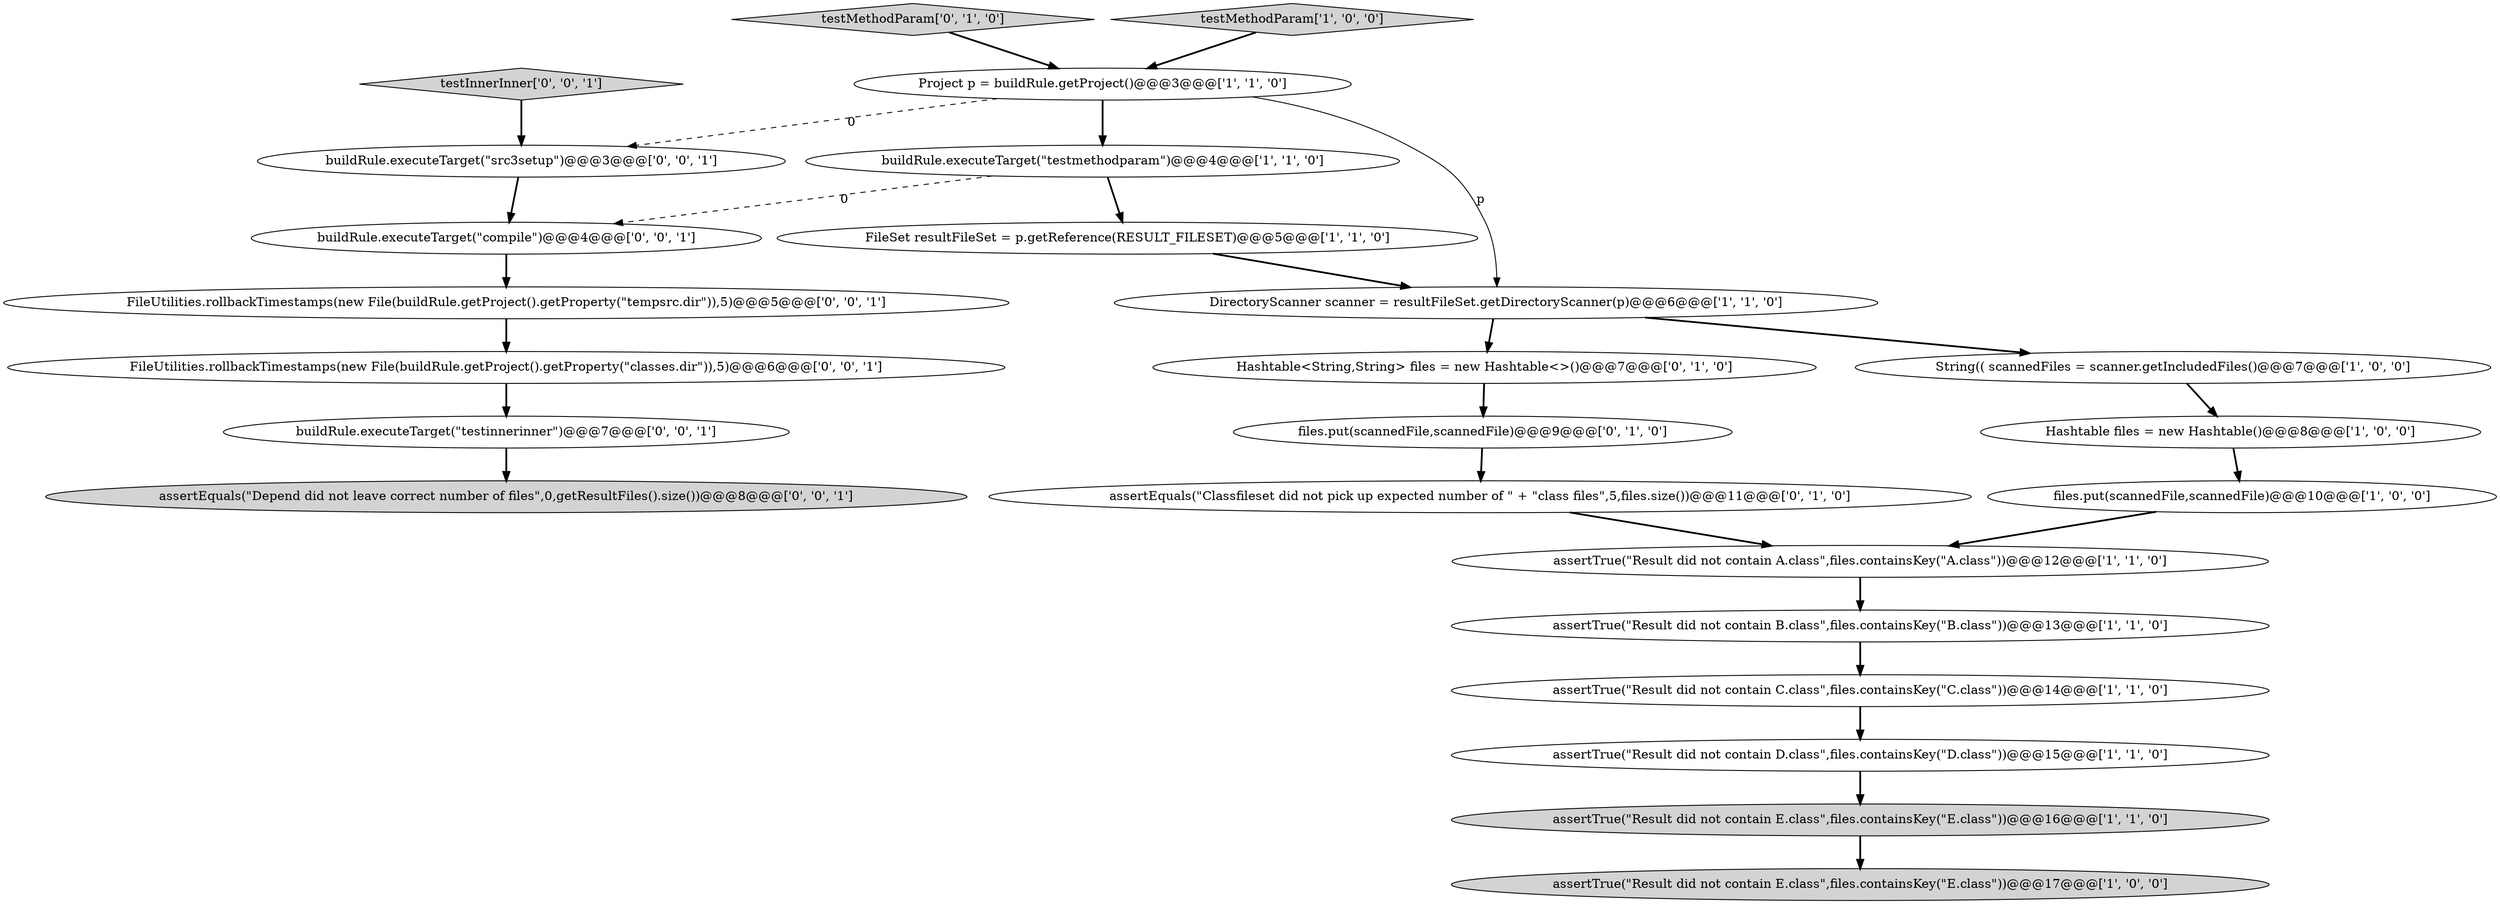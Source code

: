 digraph {
7 [style = filled, label = "files.put(scannedFile,scannedFile)@@@10@@@['1', '0', '0']", fillcolor = white, shape = ellipse image = "AAA0AAABBB1BBB"];
3 [style = filled, label = "assertTrue(\"Result did not contain E.class\",files.containsKey(\"E.class\"))@@@17@@@['1', '0', '0']", fillcolor = lightgray, shape = ellipse image = "AAA0AAABBB1BBB"];
14 [style = filled, label = "testMethodParam['0', '1', '0']", fillcolor = lightgray, shape = diamond image = "AAA0AAABBB2BBB"];
15 [style = filled, label = "Hashtable<String,String> files = new Hashtable<>()@@@7@@@['0', '1', '0']", fillcolor = white, shape = ellipse image = "AAA0AAABBB2BBB"];
0 [style = filled, label = "assertTrue(\"Result did not contain D.class\",files.containsKey(\"D.class\"))@@@15@@@['1', '1', '0']", fillcolor = white, shape = ellipse image = "AAA0AAABBB1BBB"];
22 [style = filled, label = "testInnerInner['0', '0', '1']", fillcolor = lightgray, shape = diamond image = "AAA0AAABBB3BBB"];
24 [style = filled, label = "buildRule.executeTarget(\"testinnerinner\")@@@7@@@['0', '0', '1']", fillcolor = white, shape = ellipse image = "AAA0AAABBB3BBB"];
6 [style = filled, label = "buildRule.executeTarget(\"testmethodparam\")@@@4@@@['1', '1', '0']", fillcolor = white, shape = ellipse image = "AAA0AAABBB1BBB"];
8 [style = filled, label = "assertTrue(\"Result did not contain E.class\",files.containsKey(\"E.class\"))@@@16@@@['1', '1', '0']", fillcolor = lightgray, shape = ellipse image = "AAA0AAABBB1BBB"];
1 [style = filled, label = "String(( scannedFiles = scanner.getIncludedFiles()@@@7@@@['1', '0', '0']", fillcolor = white, shape = ellipse image = "AAA0AAABBB1BBB"];
9 [style = filled, label = "FileSet resultFileSet = p.getReference(RESULT_FILESET)@@@5@@@['1', '1', '0']", fillcolor = white, shape = ellipse image = "AAA0AAABBB1BBB"];
10 [style = filled, label = "assertTrue(\"Result did not contain C.class\",files.containsKey(\"C.class\"))@@@14@@@['1', '1', '0']", fillcolor = white, shape = ellipse image = "AAA0AAABBB1BBB"];
12 [style = filled, label = "Hashtable files = new Hashtable()@@@8@@@['1', '0', '0']", fillcolor = white, shape = ellipse image = "AAA0AAABBB1BBB"];
21 [style = filled, label = "FileUtilities.rollbackTimestamps(new File(buildRule.getProject().getProperty(\"tempsrc.dir\")),5)@@@5@@@['0', '0', '1']", fillcolor = white, shape = ellipse image = "AAA0AAABBB3BBB"];
5 [style = filled, label = "assertTrue(\"Result did not contain B.class\",files.containsKey(\"B.class\"))@@@13@@@['1', '1', '0']", fillcolor = white, shape = ellipse image = "AAA0AAABBB1BBB"];
17 [style = filled, label = "assertEquals(\"Classfileset did not pick up expected number of \" + \"class files\",5,files.size())@@@11@@@['0', '1', '0']", fillcolor = white, shape = ellipse image = "AAA0AAABBB2BBB"];
11 [style = filled, label = "assertTrue(\"Result did not contain A.class\",files.containsKey(\"A.class\"))@@@12@@@['1', '1', '0']", fillcolor = white, shape = ellipse image = "AAA0AAABBB1BBB"];
18 [style = filled, label = "FileUtilities.rollbackTimestamps(new File(buildRule.getProject().getProperty(\"classes.dir\")),5)@@@6@@@['0', '0', '1']", fillcolor = white, shape = ellipse image = "AAA0AAABBB3BBB"];
13 [style = filled, label = "testMethodParam['1', '0', '0']", fillcolor = lightgray, shape = diamond image = "AAA0AAABBB1BBB"];
23 [style = filled, label = "buildRule.executeTarget(\"compile\")@@@4@@@['0', '0', '1']", fillcolor = white, shape = ellipse image = "AAA0AAABBB3BBB"];
20 [style = filled, label = "buildRule.executeTarget(\"src3setup\")@@@3@@@['0', '0', '1']", fillcolor = white, shape = ellipse image = "AAA0AAABBB3BBB"];
4 [style = filled, label = "DirectoryScanner scanner = resultFileSet.getDirectoryScanner(p)@@@6@@@['1', '1', '0']", fillcolor = white, shape = ellipse image = "AAA0AAABBB1BBB"];
16 [style = filled, label = "files.put(scannedFile,scannedFile)@@@9@@@['0', '1', '0']", fillcolor = white, shape = ellipse image = "AAA0AAABBB2BBB"];
2 [style = filled, label = "Project p = buildRule.getProject()@@@3@@@['1', '1', '0']", fillcolor = white, shape = ellipse image = "AAA0AAABBB1BBB"];
19 [style = filled, label = "assertEquals(\"Depend did not leave correct number of files\",0,getResultFiles().size())@@@8@@@['0', '0', '1']", fillcolor = lightgray, shape = ellipse image = "AAA0AAABBB3BBB"];
12->7 [style = bold, label=""];
20->23 [style = bold, label=""];
9->4 [style = bold, label=""];
18->24 [style = bold, label=""];
1->12 [style = bold, label=""];
2->20 [style = dashed, label="0"];
0->8 [style = bold, label=""];
22->20 [style = bold, label=""];
7->11 [style = bold, label=""];
5->10 [style = bold, label=""];
8->3 [style = bold, label=""];
4->1 [style = bold, label=""];
6->9 [style = bold, label=""];
23->21 [style = bold, label=""];
21->18 [style = bold, label=""];
15->16 [style = bold, label=""];
17->11 [style = bold, label=""];
2->6 [style = bold, label=""];
14->2 [style = bold, label=""];
2->4 [style = solid, label="p"];
16->17 [style = bold, label=""];
24->19 [style = bold, label=""];
4->15 [style = bold, label=""];
13->2 [style = bold, label=""];
10->0 [style = bold, label=""];
11->5 [style = bold, label=""];
6->23 [style = dashed, label="0"];
}
